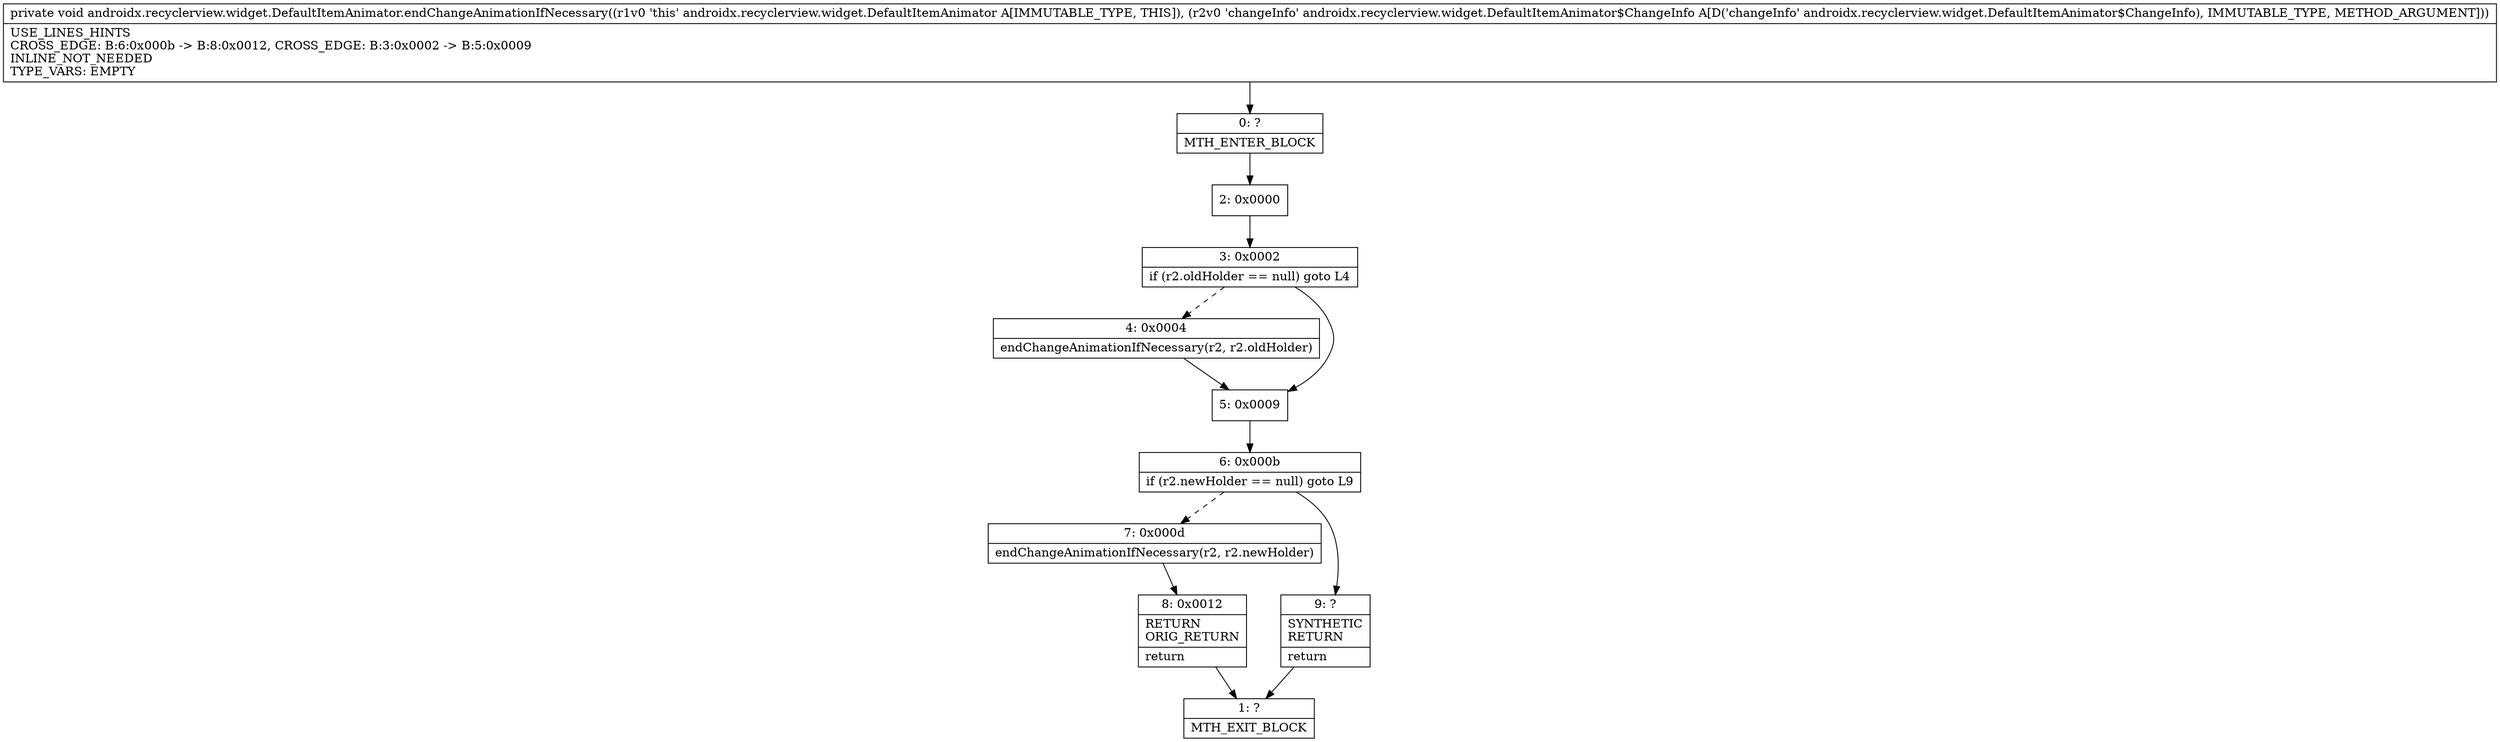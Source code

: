 digraph "CFG forandroidx.recyclerview.widget.DefaultItemAnimator.endChangeAnimationIfNecessary(Landroidx\/recyclerview\/widget\/DefaultItemAnimator$ChangeInfo;)V" {
Node_0 [shape=record,label="{0\:\ ?|MTH_ENTER_BLOCK\l}"];
Node_2 [shape=record,label="{2\:\ 0x0000}"];
Node_3 [shape=record,label="{3\:\ 0x0002|if (r2.oldHolder == null) goto L4\l}"];
Node_4 [shape=record,label="{4\:\ 0x0004|endChangeAnimationIfNecessary(r2, r2.oldHolder)\l}"];
Node_5 [shape=record,label="{5\:\ 0x0009}"];
Node_6 [shape=record,label="{6\:\ 0x000b|if (r2.newHolder == null) goto L9\l}"];
Node_7 [shape=record,label="{7\:\ 0x000d|endChangeAnimationIfNecessary(r2, r2.newHolder)\l}"];
Node_8 [shape=record,label="{8\:\ 0x0012|RETURN\lORIG_RETURN\l|return\l}"];
Node_1 [shape=record,label="{1\:\ ?|MTH_EXIT_BLOCK\l}"];
Node_9 [shape=record,label="{9\:\ ?|SYNTHETIC\lRETURN\l|return\l}"];
MethodNode[shape=record,label="{private void androidx.recyclerview.widget.DefaultItemAnimator.endChangeAnimationIfNecessary((r1v0 'this' androidx.recyclerview.widget.DefaultItemAnimator A[IMMUTABLE_TYPE, THIS]), (r2v0 'changeInfo' androidx.recyclerview.widget.DefaultItemAnimator$ChangeInfo A[D('changeInfo' androidx.recyclerview.widget.DefaultItemAnimator$ChangeInfo), IMMUTABLE_TYPE, METHOD_ARGUMENT]))  | USE_LINES_HINTS\lCROSS_EDGE: B:6:0x000b \-\> B:8:0x0012, CROSS_EDGE: B:3:0x0002 \-\> B:5:0x0009\lINLINE_NOT_NEEDED\lTYPE_VARS: EMPTY\l}"];
MethodNode -> Node_0;Node_0 -> Node_2;
Node_2 -> Node_3;
Node_3 -> Node_4[style=dashed];
Node_3 -> Node_5;
Node_4 -> Node_5;
Node_5 -> Node_6;
Node_6 -> Node_7[style=dashed];
Node_6 -> Node_9;
Node_7 -> Node_8;
Node_8 -> Node_1;
Node_9 -> Node_1;
}

